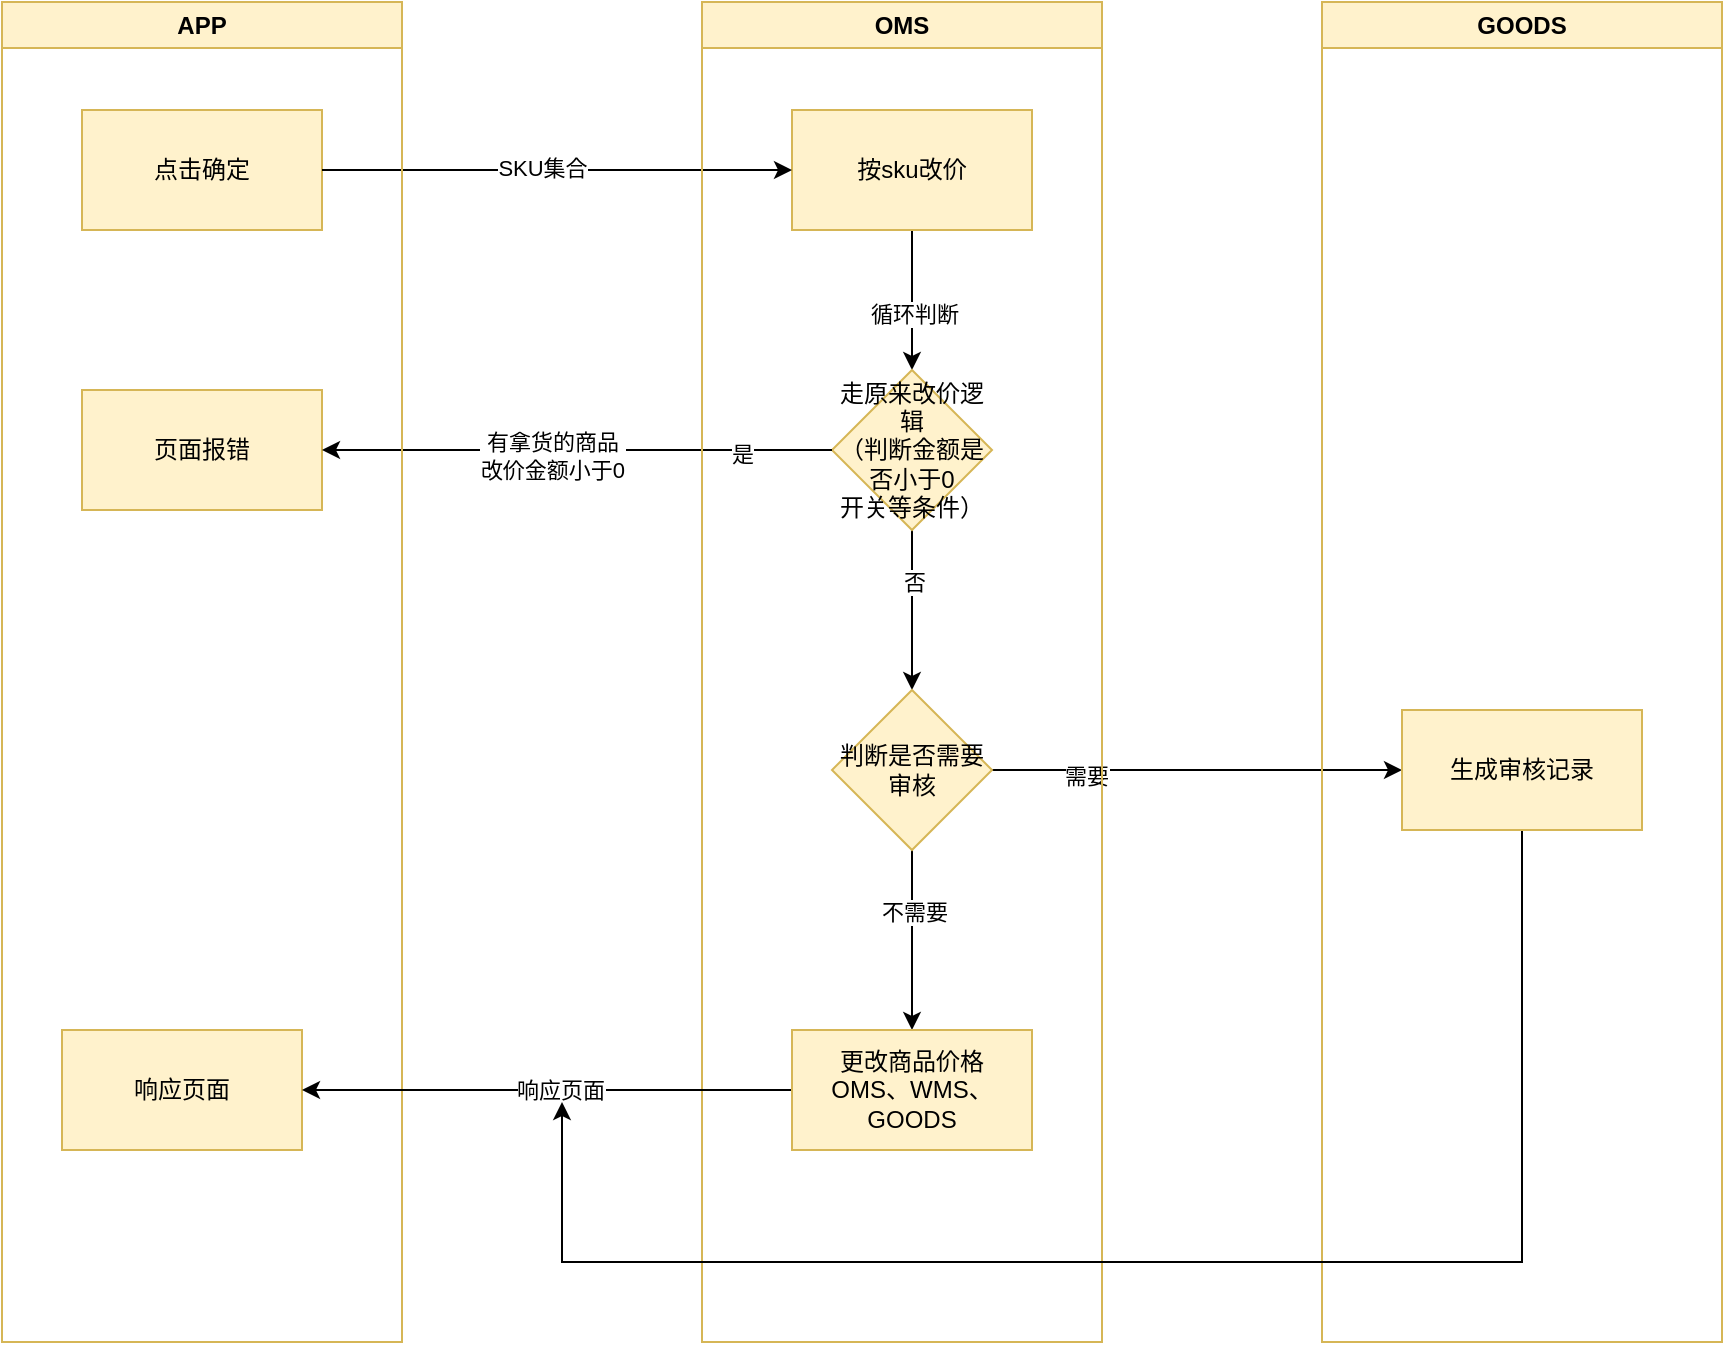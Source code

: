 <mxfile version="22.1.0" type="github">
  <diagram name="第 1 页" id="H8Uz2zI9-mmSf8cG6KoQ">
    <mxGraphModel dx="1050" dy="-627" grid="1" gridSize="10" guides="1" tooltips="1" connect="1" arrows="1" fold="1" page="1" pageScale="1" pageWidth="827" pageHeight="1169" math="0" shadow="0">
      <root>
        <mxCell id="0" />
        <mxCell id="1" parent="0" />
        <mxCell id="noPtUkKImKWTc9keI7Ia-1" value="点击确定" style="whiteSpace=wrap;html=1;fillColor=#fff2cc;strokeColor=#d6b656;" vertex="1" parent="1">
          <mxGeometry x="120" y="1384" width="120" height="60" as="geometry" />
        </mxCell>
        <mxCell id="noPtUkKImKWTc9keI7Ia-2" value="页面报错" style="whiteSpace=wrap;html=1;fillColor=#fff2cc;strokeColor=#d6b656;" vertex="1" parent="1">
          <mxGeometry x="120" y="1524" width="120" height="60" as="geometry" />
        </mxCell>
        <mxCell id="noPtUkKImKWTc9keI7Ia-3" value="" style="edgeStyle=orthogonalEdgeStyle;rounded=0;orthogonalLoop=1;jettySize=auto;html=1;" edge="1" parent="1" source="noPtUkKImKWTc9keI7Ia-4" target="noPtUkKImKWTc9keI7Ia-6">
          <mxGeometry relative="1" as="geometry" />
        </mxCell>
        <mxCell id="noPtUkKImKWTc9keI7Ia-30" value="循环判断" style="edgeLabel;html=1;align=center;verticalAlign=middle;resizable=0;points=[];" vertex="1" connectable="0" parent="noPtUkKImKWTc9keI7Ia-3">
          <mxGeometry x="0.206" y="1" relative="1" as="geometry">
            <mxPoint as="offset" />
          </mxGeometry>
        </mxCell>
        <mxCell id="noPtUkKImKWTc9keI7Ia-4" value="按sku改价" style="whiteSpace=wrap;html=1;fillColor=#fff2cc;strokeColor=#d6b656;" vertex="1" parent="1">
          <mxGeometry x="475" y="1384" width="120" height="60" as="geometry" />
        </mxCell>
        <mxCell id="noPtUkKImKWTc9keI7Ia-5" value="" style="edgeStyle=orthogonalEdgeStyle;rounded=0;orthogonalLoop=1;jettySize=auto;html=1;" edge="1" parent="1" source="noPtUkKImKWTc9keI7Ia-6" target="noPtUkKImKWTc9keI7Ia-7">
          <mxGeometry relative="1" as="geometry" />
        </mxCell>
        <mxCell id="noPtUkKImKWTc9keI7Ia-29" value="否" style="edgeLabel;html=1;align=center;verticalAlign=middle;resizable=0;points=[];" vertex="1" connectable="0" parent="noPtUkKImKWTc9keI7Ia-5">
          <mxGeometry x="-0.35" y="1" relative="1" as="geometry">
            <mxPoint as="offset" />
          </mxGeometry>
        </mxCell>
        <mxCell id="noPtUkKImKWTc9keI7Ia-6" value="走原来改价逻辑&lt;br style=&quot;border-color: var(--border-color);&quot;&gt;（判断金额是否小于0&lt;br style=&quot;border-color: var(--border-color);&quot;&gt;开关等条件）" style="rhombus;whiteSpace=wrap;html=1;fillColor=#fff2cc;strokeColor=#d6b656;" vertex="1" parent="1">
          <mxGeometry x="495" y="1514" width="80" height="80" as="geometry" />
        </mxCell>
        <mxCell id="noPtUkKImKWTc9keI7Ia-18" value="" style="edgeStyle=orthogonalEdgeStyle;rounded=0;orthogonalLoop=1;jettySize=auto;html=1;" edge="1" parent="1" source="noPtUkKImKWTc9keI7Ia-7" target="noPtUkKImKWTc9keI7Ia-17">
          <mxGeometry relative="1" as="geometry" />
        </mxCell>
        <mxCell id="noPtUkKImKWTc9keI7Ia-19" value="需要" style="edgeLabel;html=1;align=center;verticalAlign=middle;resizable=0;points=[];" vertex="1" connectable="0" parent="noPtUkKImKWTc9keI7Ia-18">
          <mxGeometry x="-0.547" y="-3" relative="1" as="geometry">
            <mxPoint as="offset" />
          </mxGeometry>
        </mxCell>
        <mxCell id="noPtUkKImKWTc9keI7Ia-21" value="" style="edgeStyle=orthogonalEdgeStyle;rounded=0;orthogonalLoop=1;jettySize=auto;html=1;" edge="1" parent="1" source="noPtUkKImKWTc9keI7Ia-7" target="noPtUkKImKWTc9keI7Ia-20">
          <mxGeometry relative="1" as="geometry" />
        </mxCell>
        <mxCell id="noPtUkKImKWTc9keI7Ia-22" value="不需要" style="edgeLabel;html=1;align=center;verticalAlign=middle;resizable=0;points=[];" vertex="1" connectable="0" parent="noPtUkKImKWTc9keI7Ia-21">
          <mxGeometry x="-0.32" y="1" relative="1" as="geometry">
            <mxPoint as="offset" />
          </mxGeometry>
        </mxCell>
        <mxCell id="noPtUkKImKWTc9keI7Ia-7" value="判断是否需要审核" style="rhombus;whiteSpace=wrap;html=1;fillColor=#fff2cc;strokeColor=#d6b656;" vertex="1" parent="1">
          <mxGeometry x="495" y="1674" width="80" height="80" as="geometry" />
        </mxCell>
        <mxCell id="noPtUkKImKWTc9keI7Ia-8" value="" style="edgeStyle=orthogonalEdgeStyle;rounded=0;orthogonalLoop=1;jettySize=auto;html=1;" edge="1" parent="1" source="noPtUkKImKWTc9keI7Ia-1" target="noPtUkKImKWTc9keI7Ia-4">
          <mxGeometry relative="1" as="geometry" />
        </mxCell>
        <mxCell id="noPtUkKImKWTc9keI7Ia-23" value="SKU集合" style="edgeLabel;html=1;align=center;verticalAlign=middle;resizable=0;points=[];" vertex="1" connectable="0" parent="noPtUkKImKWTc9keI7Ia-8">
          <mxGeometry x="-0.064" y="1" relative="1" as="geometry">
            <mxPoint as="offset" />
          </mxGeometry>
        </mxCell>
        <mxCell id="noPtUkKImKWTc9keI7Ia-9" value="" style="edgeStyle=orthogonalEdgeStyle;rounded=0;orthogonalLoop=1;jettySize=auto;html=1;" edge="1" parent="1" source="noPtUkKImKWTc9keI7Ia-6" target="noPtUkKImKWTc9keI7Ia-2">
          <mxGeometry relative="1" as="geometry" />
        </mxCell>
        <mxCell id="noPtUkKImKWTc9keI7Ia-10" value="有拿货的商品&lt;br&gt;改价金额小于0" style="edgeLabel;html=1;align=center;verticalAlign=middle;resizable=0;points=[];" vertex="1" connectable="0" parent="noPtUkKImKWTc9keI7Ia-9">
          <mxGeometry x="0.101" y="3" relative="1" as="geometry">
            <mxPoint as="offset" />
          </mxGeometry>
        </mxCell>
        <mxCell id="noPtUkKImKWTc9keI7Ia-28" value="是" style="edgeLabel;html=1;align=center;verticalAlign=middle;resizable=0;points=[];" vertex="1" connectable="0" parent="noPtUkKImKWTc9keI7Ia-9">
          <mxGeometry x="-0.644" y="2" relative="1" as="geometry">
            <mxPoint as="offset" />
          </mxGeometry>
        </mxCell>
        <mxCell id="noPtUkKImKWTc9keI7Ia-11" value="APP" style="swimlane;whiteSpace=wrap;html=1;fillColor=#fff2cc;strokeColor=#d6b656;" vertex="1" parent="1">
          <mxGeometry x="80" y="1330" width="200" height="670" as="geometry" />
        </mxCell>
        <mxCell id="noPtUkKImKWTc9keI7Ia-27" value="响应页面" style="rounded=0;whiteSpace=wrap;html=1;fillColor=#fff2cc;strokeColor=#d6b656;" vertex="1" parent="noPtUkKImKWTc9keI7Ia-11">
          <mxGeometry x="30" y="514" width="120" height="60" as="geometry" />
        </mxCell>
        <mxCell id="noPtUkKImKWTc9keI7Ia-12" value="OMS" style="swimlane;whiteSpace=wrap;html=1;startSize=23;fillColor=#fff2cc;strokeColor=#d6b656;" vertex="1" parent="1">
          <mxGeometry x="430" y="1330" width="200" height="670" as="geometry" />
        </mxCell>
        <mxCell id="noPtUkKImKWTc9keI7Ia-25" style="edgeStyle=orthogonalEdgeStyle;rounded=0;orthogonalLoop=1;jettySize=auto;html=1;" edge="1" parent="noPtUkKImKWTc9keI7Ia-12" source="noPtUkKImKWTc9keI7Ia-20">
          <mxGeometry relative="1" as="geometry">
            <mxPoint x="-200" y="544" as="targetPoint" />
          </mxGeometry>
        </mxCell>
        <mxCell id="noPtUkKImKWTc9keI7Ia-26" value="响应页面" style="edgeLabel;html=1;align=center;verticalAlign=middle;resizable=0;points=[];" vertex="1" connectable="0" parent="noPtUkKImKWTc9keI7Ia-25">
          <mxGeometry x="-0.056" relative="1" as="geometry">
            <mxPoint as="offset" />
          </mxGeometry>
        </mxCell>
        <mxCell id="noPtUkKImKWTc9keI7Ia-20" value="更改商品价格&lt;br&gt;OMS、WMS、GOODS" style="whiteSpace=wrap;html=1;fillColor=#fff2cc;strokeColor=#d6b656;" vertex="1" parent="noPtUkKImKWTc9keI7Ia-12">
          <mxGeometry x="45" y="514" width="120" height="60" as="geometry" />
        </mxCell>
        <mxCell id="noPtUkKImKWTc9keI7Ia-14" value="GOODS" style="swimlane;whiteSpace=wrap;html=1;fillColor=#fff2cc;strokeColor=#d6b656;" vertex="1" parent="1">
          <mxGeometry x="740" y="1330" width="200" height="670" as="geometry" />
        </mxCell>
        <mxCell id="noPtUkKImKWTc9keI7Ia-24" style="edgeStyle=orthogonalEdgeStyle;rounded=0;orthogonalLoop=1;jettySize=auto;html=1;" edge="1" parent="noPtUkKImKWTc9keI7Ia-14" source="noPtUkKImKWTc9keI7Ia-17">
          <mxGeometry relative="1" as="geometry">
            <mxPoint x="-380" y="550" as="targetPoint" />
            <Array as="points">
              <mxPoint x="100" y="630" />
              <mxPoint x="-380" y="630" />
              <mxPoint x="-380" y="580" />
            </Array>
          </mxGeometry>
        </mxCell>
        <mxCell id="noPtUkKImKWTc9keI7Ia-17" value="生成审核记录" style="whiteSpace=wrap;html=1;fillColor=#fff2cc;strokeColor=#d6b656;" vertex="1" parent="noPtUkKImKWTc9keI7Ia-14">
          <mxGeometry x="40" y="354" width="120" height="60" as="geometry" />
        </mxCell>
      </root>
    </mxGraphModel>
  </diagram>
</mxfile>
